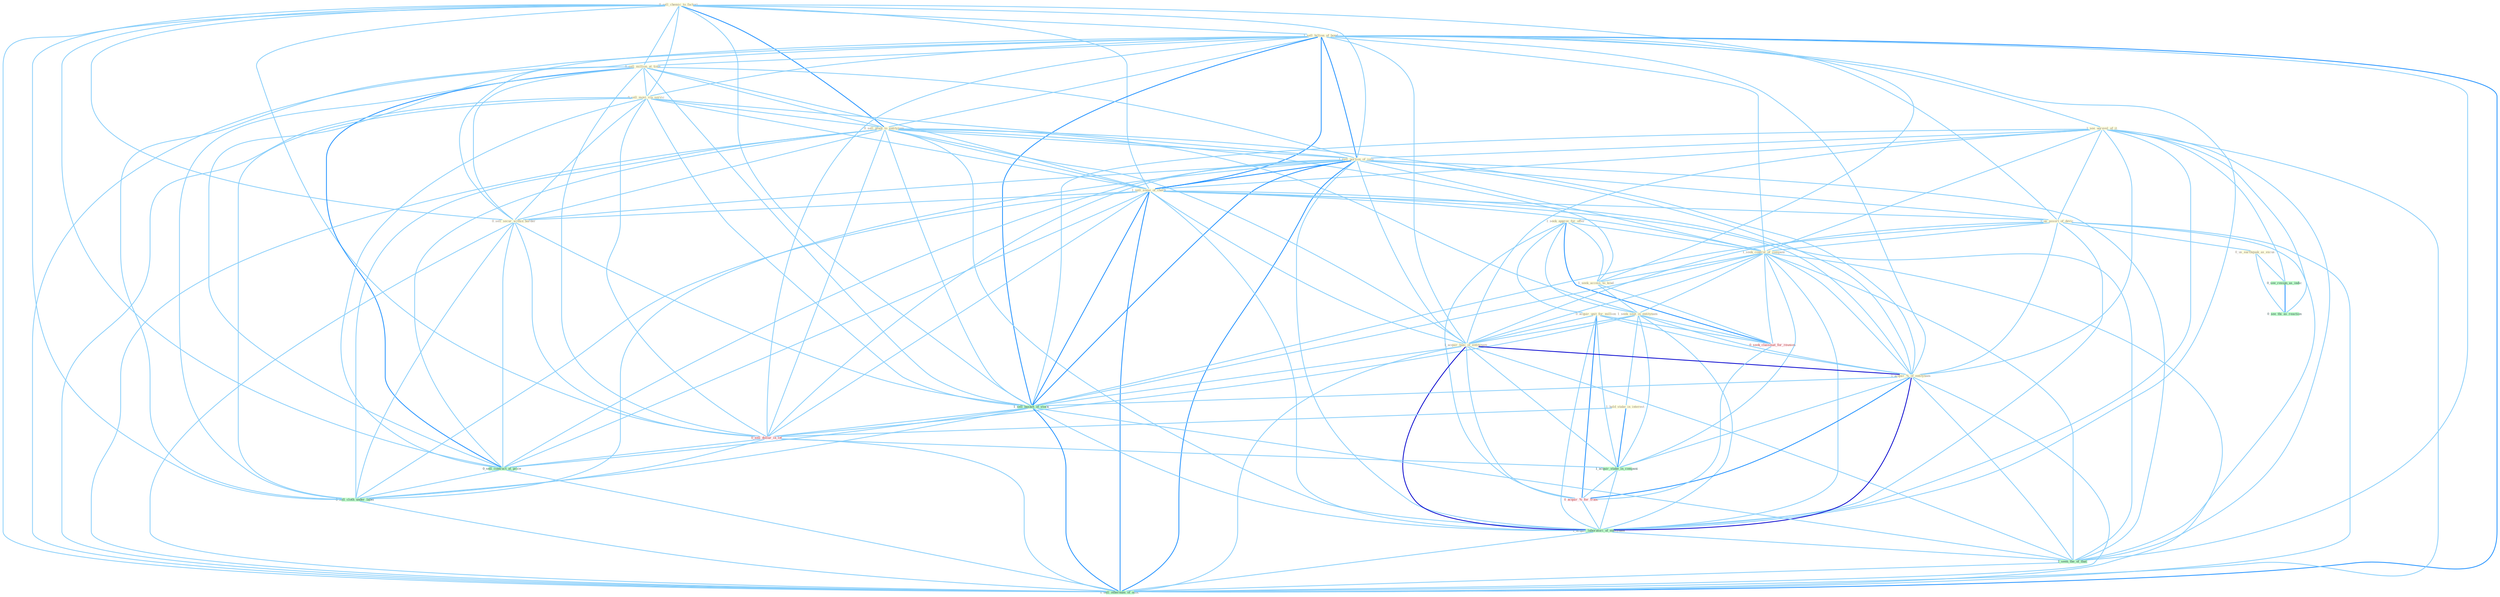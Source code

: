 Graph G{ 
    node
    [shape=polygon,style=filled,width=.5,height=.06,color="#BDFCC9",fixedsize=true,fontsize=4,
    fontcolor="#2f4f4f"];
    {node
    [color="#ffffe0", fontcolor="#8b7d6b"] "0_sell_chemic_to_factori " "1_seek_approv_for_offer " "1_sell_billion_of_bond " "0_sell_million_at_time " "0_sell_movi_via_servic " "1_see_unravel_of_it " "0_sell_plant_to_entitynam " "1_sell_portion_of_issu " "0_acquir_unit_for_million " "1_sell_some_of_check " "1_us_assort_of_devic " "1_seek_control_of_compani " "0_us_earthquak_as_excus " "1_seek_access_to_kind " "0_sell_secur_within_border " "1_seek_seat_in_entitynam " "1_acquir_busi_of_entitynam " "1_hold_stake_in_interest " "1_acquir_%_of_entitynam "}
{node [color="#fff0f5", fontcolor="#b22222"] "0_seek_classmat_for_reunion " "0_sell_dollar_in_lot " "0_acquir_%_for_franc "}
edge [color="#B0E2FF"];

	"0_sell_chemic_to_factori " -- "1_sell_billion_of_bond " [w="1", color="#87cefa" ];
	"0_sell_chemic_to_factori " -- "0_sell_million_at_time " [w="1", color="#87cefa" ];
	"0_sell_chemic_to_factori " -- "0_sell_movi_via_servic " [w="1", color="#87cefa" ];
	"0_sell_chemic_to_factori " -- "0_sell_plant_to_entitynam " [w="2", color="#1e90ff" , len=0.8];
	"0_sell_chemic_to_factori " -- "1_sell_portion_of_issu " [w="1", color="#87cefa" ];
	"0_sell_chemic_to_factori " -- "1_sell_some_of_check " [w="1", color="#87cefa" ];
	"0_sell_chemic_to_factori " -- "1_seek_access_to_kind " [w="1", color="#87cefa" ];
	"0_sell_chemic_to_factori " -- "0_sell_secur_within_border " [w="1", color="#87cefa" ];
	"0_sell_chemic_to_factori " -- "1_sell_basket_of_stock " [w="1", color="#87cefa" ];
	"0_sell_chemic_to_factori " -- "0_sell_dollar_in_lot " [w="1", color="#87cefa" ];
	"0_sell_chemic_to_factori " -- "0_sell_contract_at_price " [w="1", color="#87cefa" ];
	"0_sell_chemic_to_factori " -- "0_sell_cloth_under_label " [w="1", color="#87cefa" ];
	"0_sell_chemic_to_factori " -- "1_sell_othernum_of_offic " [w="1", color="#87cefa" ];
	"1_seek_approv_for_offer " -- "0_acquir_unit_for_million " [w="1", color="#87cefa" ];
	"1_seek_approv_for_offer " -- "1_seek_control_of_compani " [w="1", color="#87cefa" ];
	"1_seek_approv_for_offer " -- "1_seek_access_to_kind " [w="1", color="#87cefa" ];
	"1_seek_approv_for_offer " -- "1_seek_seat_in_entitynam " [w="1", color="#87cefa" ];
	"1_seek_approv_for_offer " -- "0_seek_classmat_for_reunion " [w="2", color="#1e90ff" , len=0.8];
	"1_seek_approv_for_offer " -- "0_acquir_%_for_franc " [w="1", color="#87cefa" ];
	"1_sell_billion_of_bond " -- "0_sell_million_at_time " [w="1", color="#87cefa" ];
	"1_sell_billion_of_bond " -- "0_sell_movi_via_servic " [w="1", color="#87cefa" ];
	"1_sell_billion_of_bond " -- "1_see_unravel_of_it " [w="1", color="#87cefa" ];
	"1_sell_billion_of_bond " -- "0_sell_plant_to_entitynam " [w="1", color="#87cefa" ];
	"1_sell_billion_of_bond " -- "1_sell_portion_of_issu " [w="2", color="#1e90ff" , len=0.8];
	"1_sell_billion_of_bond " -- "1_sell_some_of_check " [w="2", color="#1e90ff" , len=0.8];
	"1_sell_billion_of_bond " -- "1_us_assort_of_devic " [w="1", color="#87cefa" ];
	"1_sell_billion_of_bond " -- "1_seek_control_of_compani " [w="1", color="#87cefa" ];
	"1_sell_billion_of_bond " -- "0_sell_secur_within_border " [w="1", color="#87cefa" ];
	"1_sell_billion_of_bond " -- "1_acquir_busi_of_entitynam " [w="1", color="#87cefa" ];
	"1_sell_billion_of_bond " -- "1_acquir_%_of_entitynam " [w="1", color="#87cefa" ];
	"1_sell_billion_of_bond " -- "1_sell_basket_of_stock " [w="2", color="#1e90ff" , len=0.8];
	"1_sell_billion_of_bond " -- "0_sell_dollar_in_lot " [w="1", color="#87cefa" ];
	"1_sell_billion_of_bond " -- "0_sell_contract_at_price " [w="1", color="#87cefa" ];
	"1_sell_billion_of_bond " -- "1_acquir_laboratori_of_entitynam " [w="1", color="#87cefa" ];
	"1_sell_billion_of_bond " -- "0_sell_cloth_under_label " [w="1", color="#87cefa" ];
	"1_sell_billion_of_bond " -- "1_seen_the_of_that " [w="1", color="#87cefa" ];
	"1_sell_billion_of_bond " -- "1_sell_othernum_of_offic " [w="2", color="#1e90ff" , len=0.8];
	"0_sell_million_at_time " -- "0_sell_movi_via_servic " [w="1", color="#87cefa" ];
	"0_sell_million_at_time " -- "0_sell_plant_to_entitynam " [w="1", color="#87cefa" ];
	"0_sell_million_at_time " -- "1_sell_portion_of_issu " [w="1", color="#87cefa" ];
	"0_sell_million_at_time " -- "1_sell_some_of_check " [w="1", color="#87cefa" ];
	"0_sell_million_at_time " -- "0_sell_secur_within_border " [w="1", color="#87cefa" ];
	"0_sell_million_at_time " -- "1_sell_basket_of_stock " [w="1", color="#87cefa" ];
	"0_sell_million_at_time " -- "0_sell_dollar_in_lot " [w="1", color="#87cefa" ];
	"0_sell_million_at_time " -- "0_sell_contract_at_price " [w="2", color="#1e90ff" , len=0.8];
	"0_sell_million_at_time " -- "0_sell_cloth_under_label " [w="1", color="#87cefa" ];
	"0_sell_million_at_time " -- "1_sell_othernum_of_offic " [w="1", color="#87cefa" ];
	"0_sell_movi_via_servic " -- "0_sell_plant_to_entitynam " [w="1", color="#87cefa" ];
	"0_sell_movi_via_servic " -- "1_sell_portion_of_issu " [w="1", color="#87cefa" ];
	"0_sell_movi_via_servic " -- "1_sell_some_of_check " [w="1", color="#87cefa" ];
	"0_sell_movi_via_servic " -- "0_sell_secur_within_border " [w="1", color="#87cefa" ];
	"0_sell_movi_via_servic " -- "1_sell_basket_of_stock " [w="1", color="#87cefa" ];
	"0_sell_movi_via_servic " -- "0_sell_dollar_in_lot " [w="1", color="#87cefa" ];
	"0_sell_movi_via_servic " -- "0_sell_contract_at_price " [w="1", color="#87cefa" ];
	"0_sell_movi_via_servic " -- "0_sell_cloth_under_label " [w="1", color="#87cefa" ];
	"0_sell_movi_via_servic " -- "1_sell_othernum_of_offic " [w="1", color="#87cefa" ];
	"1_see_unravel_of_it " -- "1_sell_portion_of_issu " [w="1", color="#87cefa" ];
	"1_see_unravel_of_it " -- "1_sell_some_of_check " [w="1", color="#87cefa" ];
	"1_see_unravel_of_it " -- "1_us_assort_of_devic " [w="1", color="#87cefa" ];
	"1_see_unravel_of_it " -- "1_seek_control_of_compani " [w="1", color="#87cefa" ];
	"1_see_unravel_of_it " -- "1_acquir_busi_of_entitynam " [w="1", color="#87cefa" ];
	"1_see_unravel_of_it " -- "1_acquir_%_of_entitynam " [w="1", color="#87cefa" ];
	"1_see_unravel_of_it " -- "1_sell_basket_of_stock " [w="1", color="#87cefa" ];
	"1_see_unravel_of_it " -- "0_see_resign_as_indic " [w="1", color="#87cefa" ];
	"1_see_unravel_of_it " -- "1_acquir_laboratori_of_entitynam " [w="1", color="#87cefa" ];
	"1_see_unravel_of_it " -- "1_seen_the_of_that " [w="1", color="#87cefa" ];
	"1_see_unravel_of_it " -- "1_sell_othernum_of_offic " [w="1", color="#87cefa" ];
	"1_see_unravel_of_it " -- "0_see_thi_as_reaction " [w="1", color="#87cefa" ];
	"0_sell_plant_to_entitynam " -- "1_sell_portion_of_issu " [w="1", color="#87cefa" ];
	"0_sell_plant_to_entitynam " -- "1_sell_some_of_check " [w="1", color="#87cefa" ];
	"0_sell_plant_to_entitynam " -- "1_seek_access_to_kind " [w="1", color="#87cefa" ];
	"0_sell_plant_to_entitynam " -- "0_sell_secur_within_border " [w="1", color="#87cefa" ];
	"0_sell_plant_to_entitynam " -- "1_seek_seat_in_entitynam " [w="1", color="#87cefa" ];
	"0_sell_plant_to_entitynam " -- "1_acquir_busi_of_entitynam " [w="1", color="#87cefa" ];
	"0_sell_plant_to_entitynam " -- "1_acquir_%_of_entitynam " [w="1", color="#87cefa" ];
	"0_sell_plant_to_entitynam " -- "1_sell_basket_of_stock " [w="1", color="#87cefa" ];
	"0_sell_plant_to_entitynam " -- "0_sell_dollar_in_lot " [w="1", color="#87cefa" ];
	"0_sell_plant_to_entitynam " -- "0_sell_contract_at_price " [w="1", color="#87cefa" ];
	"0_sell_plant_to_entitynam " -- "1_acquir_laboratori_of_entitynam " [w="1", color="#87cefa" ];
	"0_sell_plant_to_entitynam " -- "0_sell_cloth_under_label " [w="1", color="#87cefa" ];
	"0_sell_plant_to_entitynam " -- "1_sell_othernum_of_offic " [w="1", color="#87cefa" ];
	"1_sell_portion_of_issu " -- "1_sell_some_of_check " [w="2", color="#1e90ff" , len=0.8];
	"1_sell_portion_of_issu " -- "1_us_assort_of_devic " [w="1", color="#87cefa" ];
	"1_sell_portion_of_issu " -- "1_seek_control_of_compani " [w="1", color="#87cefa" ];
	"1_sell_portion_of_issu " -- "0_sell_secur_within_border " [w="1", color="#87cefa" ];
	"1_sell_portion_of_issu " -- "1_acquir_busi_of_entitynam " [w="1", color="#87cefa" ];
	"1_sell_portion_of_issu " -- "1_acquir_%_of_entitynam " [w="1", color="#87cefa" ];
	"1_sell_portion_of_issu " -- "1_sell_basket_of_stock " [w="2", color="#1e90ff" , len=0.8];
	"1_sell_portion_of_issu " -- "0_sell_dollar_in_lot " [w="1", color="#87cefa" ];
	"1_sell_portion_of_issu " -- "0_sell_contract_at_price " [w="1", color="#87cefa" ];
	"1_sell_portion_of_issu " -- "1_acquir_laboratori_of_entitynam " [w="1", color="#87cefa" ];
	"1_sell_portion_of_issu " -- "0_sell_cloth_under_label " [w="1", color="#87cefa" ];
	"1_sell_portion_of_issu " -- "1_seen_the_of_that " [w="1", color="#87cefa" ];
	"1_sell_portion_of_issu " -- "1_sell_othernum_of_offic " [w="2", color="#1e90ff" , len=0.8];
	"0_acquir_unit_for_million " -- "1_acquir_busi_of_entitynam " [w="1", color="#87cefa" ];
	"0_acquir_unit_for_million " -- "1_acquir_%_of_entitynam " [w="1", color="#87cefa" ];
	"0_acquir_unit_for_million " -- "0_seek_classmat_for_reunion " [w="1", color="#87cefa" ];
	"0_acquir_unit_for_million " -- "1_acquir_stake_in_compani " [w="1", color="#87cefa" ];
	"0_acquir_unit_for_million " -- "0_acquir_%_for_franc " [w="2", color="#1e90ff" , len=0.8];
	"0_acquir_unit_for_million " -- "1_acquir_laboratori_of_entitynam " [w="1", color="#87cefa" ];
	"1_sell_some_of_check " -- "1_us_assort_of_devic " [w="1", color="#87cefa" ];
	"1_sell_some_of_check " -- "1_seek_control_of_compani " [w="1", color="#87cefa" ];
	"1_sell_some_of_check " -- "0_sell_secur_within_border " [w="1", color="#87cefa" ];
	"1_sell_some_of_check " -- "1_acquir_busi_of_entitynam " [w="1", color="#87cefa" ];
	"1_sell_some_of_check " -- "1_acquir_%_of_entitynam " [w="1", color="#87cefa" ];
	"1_sell_some_of_check " -- "1_sell_basket_of_stock " [w="2", color="#1e90ff" , len=0.8];
	"1_sell_some_of_check " -- "0_sell_dollar_in_lot " [w="1", color="#87cefa" ];
	"1_sell_some_of_check " -- "0_sell_contract_at_price " [w="1", color="#87cefa" ];
	"1_sell_some_of_check " -- "1_acquir_laboratori_of_entitynam " [w="1", color="#87cefa" ];
	"1_sell_some_of_check " -- "0_sell_cloth_under_label " [w="1", color="#87cefa" ];
	"1_sell_some_of_check " -- "1_seen_the_of_that " [w="1", color="#87cefa" ];
	"1_sell_some_of_check " -- "1_sell_othernum_of_offic " [w="2", color="#1e90ff" , len=0.8];
	"1_us_assort_of_devic " -- "1_seek_control_of_compani " [w="1", color="#87cefa" ];
	"1_us_assort_of_devic " -- "0_us_earthquak_as_excus " [w="1", color="#87cefa" ];
	"1_us_assort_of_devic " -- "1_acquir_busi_of_entitynam " [w="1", color="#87cefa" ];
	"1_us_assort_of_devic " -- "1_acquir_%_of_entitynam " [w="1", color="#87cefa" ];
	"1_us_assort_of_devic " -- "1_sell_basket_of_stock " [w="1", color="#87cefa" ];
	"1_us_assort_of_devic " -- "1_acquir_laboratori_of_entitynam " [w="1", color="#87cefa" ];
	"1_us_assort_of_devic " -- "1_seen_the_of_that " [w="1", color="#87cefa" ];
	"1_us_assort_of_devic " -- "1_sell_othernum_of_offic " [w="1", color="#87cefa" ];
	"1_seek_control_of_compani " -- "1_seek_access_to_kind " [w="1", color="#87cefa" ];
	"1_seek_control_of_compani " -- "1_seek_seat_in_entitynam " [w="1", color="#87cefa" ];
	"1_seek_control_of_compani " -- "1_acquir_busi_of_entitynam " [w="1", color="#87cefa" ];
	"1_seek_control_of_compani " -- "1_acquir_%_of_entitynam " [w="1", color="#87cefa" ];
	"1_seek_control_of_compani " -- "0_seek_classmat_for_reunion " [w="1", color="#87cefa" ];
	"1_seek_control_of_compani " -- "1_sell_basket_of_stock " [w="1", color="#87cefa" ];
	"1_seek_control_of_compani " -- "1_acquir_stake_in_compani " [w="1", color="#87cefa" ];
	"1_seek_control_of_compani " -- "1_acquir_laboratori_of_entitynam " [w="1", color="#87cefa" ];
	"1_seek_control_of_compani " -- "1_seen_the_of_that " [w="1", color="#87cefa" ];
	"1_seek_control_of_compani " -- "1_sell_othernum_of_offic " [w="1", color="#87cefa" ];
	"0_us_earthquak_as_excus " -- "0_see_resign_as_indic " [w="1", color="#87cefa" ];
	"0_us_earthquak_as_excus " -- "0_see_thi_as_reaction " [w="1", color="#87cefa" ];
	"1_seek_access_to_kind " -- "1_seek_seat_in_entitynam " [w="1", color="#87cefa" ];
	"1_seek_access_to_kind " -- "0_seek_classmat_for_reunion " [w="1", color="#87cefa" ];
	"0_sell_secur_within_border " -- "1_sell_basket_of_stock " [w="1", color="#87cefa" ];
	"0_sell_secur_within_border " -- "0_sell_dollar_in_lot " [w="1", color="#87cefa" ];
	"0_sell_secur_within_border " -- "0_sell_contract_at_price " [w="1", color="#87cefa" ];
	"0_sell_secur_within_border " -- "0_sell_cloth_under_label " [w="1", color="#87cefa" ];
	"0_sell_secur_within_border " -- "1_sell_othernum_of_offic " [w="1", color="#87cefa" ];
	"1_seek_seat_in_entitynam " -- "1_acquir_busi_of_entitynam " [w="1", color="#87cefa" ];
	"1_seek_seat_in_entitynam " -- "1_hold_stake_in_interest " [w="1", color="#87cefa" ];
	"1_seek_seat_in_entitynam " -- "1_acquir_%_of_entitynam " [w="1", color="#87cefa" ];
	"1_seek_seat_in_entitynam " -- "0_seek_classmat_for_reunion " [w="1", color="#87cefa" ];
	"1_seek_seat_in_entitynam " -- "0_sell_dollar_in_lot " [w="1", color="#87cefa" ];
	"1_seek_seat_in_entitynam " -- "1_acquir_stake_in_compani " [w="1", color="#87cefa" ];
	"1_seek_seat_in_entitynam " -- "1_acquir_laboratori_of_entitynam " [w="1", color="#87cefa" ];
	"1_acquir_busi_of_entitynam " -- "1_acquir_%_of_entitynam " [w="3", color="#0000cd" , len=0.6];
	"1_acquir_busi_of_entitynam " -- "1_sell_basket_of_stock " [w="1", color="#87cefa" ];
	"1_acquir_busi_of_entitynam " -- "1_acquir_stake_in_compani " [w="1", color="#87cefa" ];
	"1_acquir_busi_of_entitynam " -- "0_acquir_%_for_franc " [w="1", color="#87cefa" ];
	"1_acquir_busi_of_entitynam " -- "1_acquir_laboratori_of_entitynam " [w="3", color="#0000cd" , len=0.6];
	"1_acquir_busi_of_entitynam " -- "1_seen_the_of_that " [w="1", color="#87cefa" ];
	"1_acquir_busi_of_entitynam " -- "1_sell_othernum_of_offic " [w="1", color="#87cefa" ];
	"1_hold_stake_in_interest " -- "0_sell_dollar_in_lot " [w="1", color="#87cefa" ];
	"1_hold_stake_in_interest " -- "1_acquir_stake_in_compani " [w="2", color="#1e90ff" , len=0.8];
	"1_acquir_%_of_entitynam " -- "1_sell_basket_of_stock " [w="1", color="#87cefa" ];
	"1_acquir_%_of_entitynam " -- "1_acquir_stake_in_compani " [w="1", color="#87cefa" ];
	"1_acquir_%_of_entitynam " -- "0_acquir_%_for_franc " [w="2", color="#1e90ff" , len=0.8];
	"1_acquir_%_of_entitynam " -- "1_acquir_laboratori_of_entitynam " [w="3", color="#0000cd" , len=0.6];
	"1_acquir_%_of_entitynam " -- "1_seen_the_of_that " [w="1", color="#87cefa" ];
	"1_acquir_%_of_entitynam " -- "1_sell_othernum_of_offic " [w="1", color="#87cefa" ];
	"0_seek_classmat_for_reunion " -- "0_acquir_%_for_franc " [w="1", color="#87cefa" ];
	"1_sell_basket_of_stock " -- "0_sell_dollar_in_lot " [w="1", color="#87cefa" ];
	"1_sell_basket_of_stock " -- "0_sell_contract_at_price " [w="1", color="#87cefa" ];
	"1_sell_basket_of_stock " -- "1_acquir_laboratori_of_entitynam " [w="1", color="#87cefa" ];
	"1_sell_basket_of_stock " -- "0_sell_cloth_under_label " [w="1", color="#87cefa" ];
	"1_sell_basket_of_stock " -- "1_seen_the_of_that " [w="1", color="#87cefa" ];
	"1_sell_basket_of_stock " -- "1_sell_othernum_of_offic " [w="2", color="#1e90ff" , len=0.8];
	"0_sell_dollar_in_lot " -- "1_acquir_stake_in_compani " [w="1", color="#87cefa" ];
	"0_sell_dollar_in_lot " -- "0_sell_contract_at_price " [w="1", color="#87cefa" ];
	"0_sell_dollar_in_lot " -- "0_sell_cloth_under_label " [w="1", color="#87cefa" ];
	"0_sell_dollar_in_lot " -- "1_sell_othernum_of_offic " [w="1", color="#87cefa" ];
	"0_see_resign_as_indic " -- "0_see_thi_as_reaction " [w="2", color="#1e90ff" , len=0.8];
	"1_acquir_stake_in_compani " -- "0_acquir_%_for_franc " [w="1", color="#87cefa" ];
	"1_acquir_stake_in_compani " -- "1_acquir_laboratori_of_entitynam " [w="1", color="#87cefa" ];
	"0_acquir_%_for_franc " -- "1_acquir_laboratori_of_entitynam " [w="1", color="#87cefa" ];
	"0_sell_contract_at_price " -- "0_sell_cloth_under_label " [w="1", color="#87cefa" ];
	"0_sell_contract_at_price " -- "1_sell_othernum_of_offic " [w="1", color="#87cefa" ];
	"1_acquir_laboratori_of_entitynam " -- "1_seen_the_of_that " [w="1", color="#87cefa" ];
	"1_acquir_laboratori_of_entitynam " -- "1_sell_othernum_of_offic " [w="1", color="#87cefa" ];
	"0_sell_cloth_under_label " -- "1_sell_othernum_of_offic " [w="1", color="#87cefa" ];
	"1_seen_the_of_that " -- "1_sell_othernum_of_offic " [w="1", color="#87cefa" ];
}